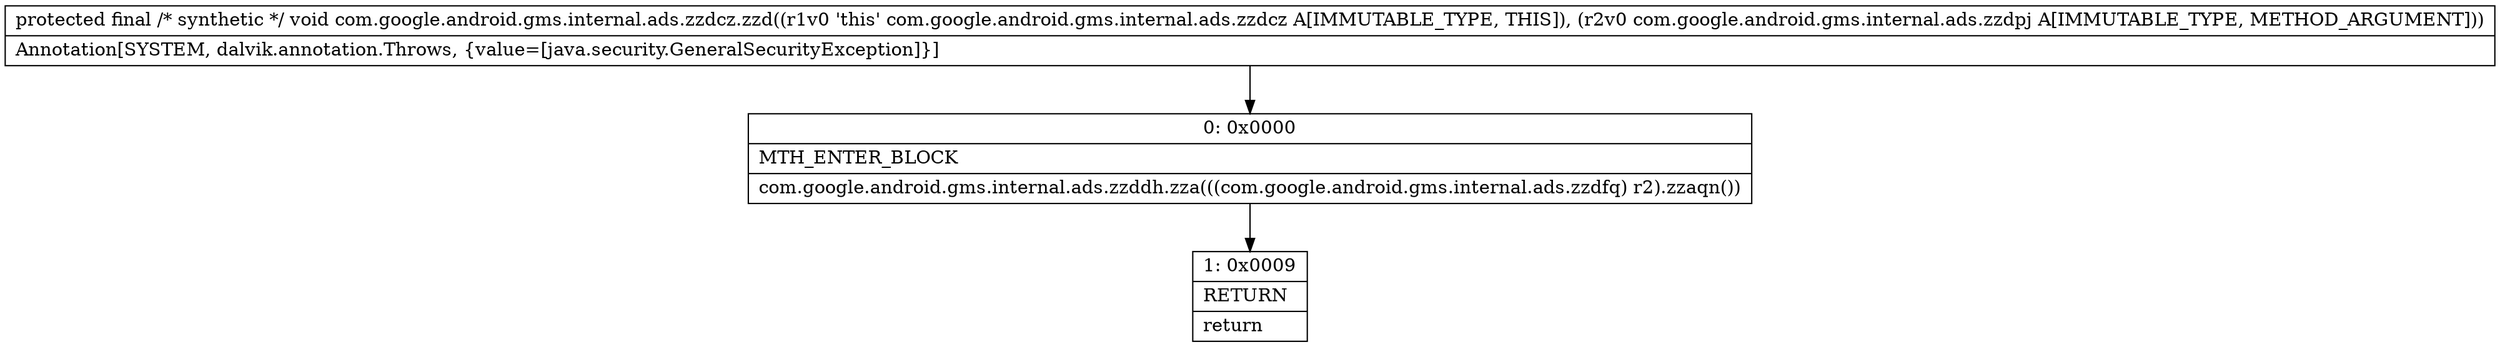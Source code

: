digraph "CFG forcom.google.android.gms.internal.ads.zzdcz.zzd(Lcom\/google\/android\/gms\/internal\/ads\/zzdpj;)V" {
Node_0 [shape=record,label="{0\:\ 0x0000|MTH_ENTER_BLOCK\l|com.google.android.gms.internal.ads.zzddh.zza(((com.google.android.gms.internal.ads.zzdfq) r2).zzaqn())\l}"];
Node_1 [shape=record,label="{1\:\ 0x0009|RETURN\l|return\l}"];
MethodNode[shape=record,label="{protected final \/* synthetic *\/ void com.google.android.gms.internal.ads.zzdcz.zzd((r1v0 'this' com.google.android.gms.internal.ads.zzdcz A[IMMUTABLE_TYPE, THIS]), (r2v0 com.google.android.gms.internal.ads.zzdpj A[IMMUTABLE_TYPE, METHOD_ARGUMENT]))  | Annotation[SYSTEM, dalvik.annotation.Throws, \{value=[java.security.GeneralSecurityException]\}]\l}"];
MethodNode -> Node_0;
Node_0 -> Node_1;
}

